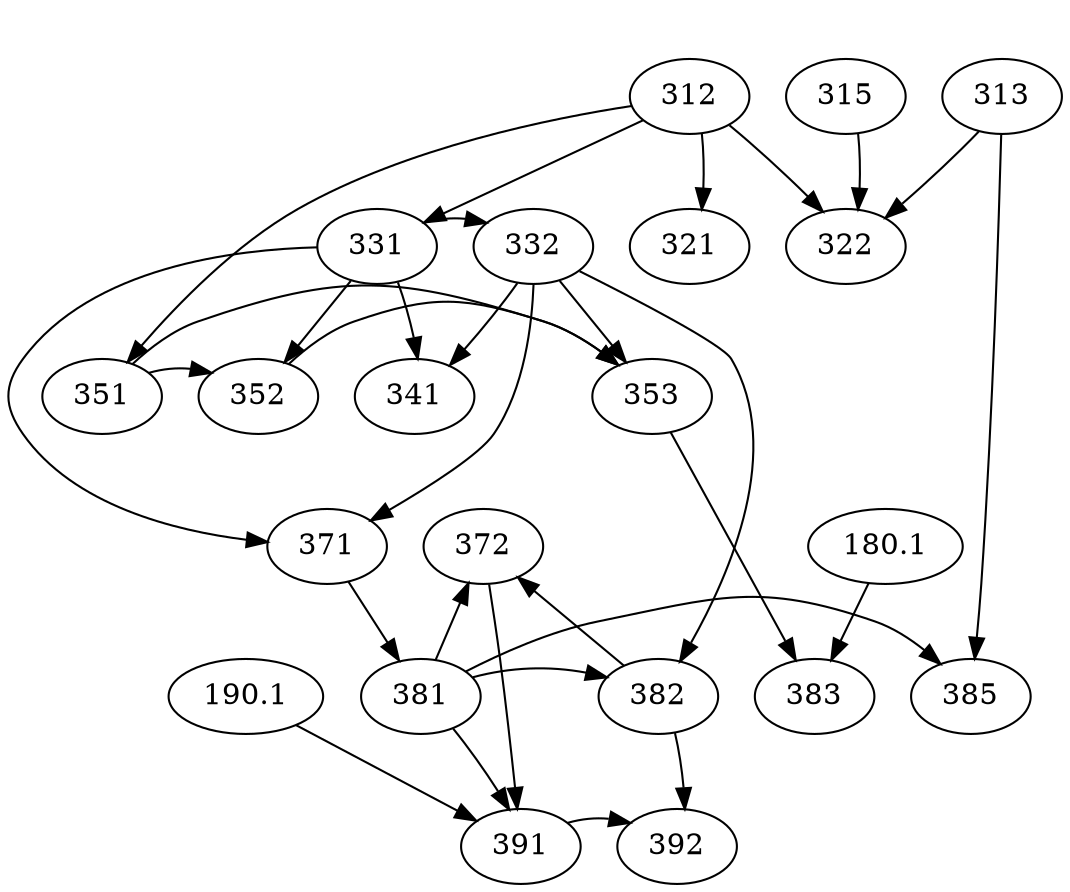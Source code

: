 digraph G3 {
	{
		rank=same
		312
		313
		315
		312 -> 313 [style=invis]
	}
	{
		rank=same
		321
		322
		321 -> 322 [style=invis]
	}
	{
		rank=same
		331
		332
		331 -> 332 [style=invis]
	}
	{
		rank=same
		341
	}
	{
		rank=same
		351
		352
		353
		351 -> 352 [style=invis]
	}
	{
		rank=same
		371
		372
		371 -> 372 [style=invis]
	}
	{
		rank=same
		381
		382
		383
		385
		381 -> 382 [style=invis]
		383 -> 385 [style=invis]
	}
	{
		rank=same
		391
		392
		391 -> 392 [style=invis]
	}
	312 -> 321 [style=invis]
	312 -> 322 [style=invis]
	313 -> 321 [style=invis]
	313 -> 322 [style=invis]
	315 -> 321 [style=invis]
	315 -> 322 [style=invis]
	331 -> 341 [style=invis]
	332 -> 341 [style=invis]
	351 -> 371 [style=invis]
	351 -> 372 [style=invis]
	352 -> 371 [style=invis]
	352 -> 372 [style=invis]
	353 -> 371 [style=invis]
	353 -> 372 [style=invis]
	381 -> 391 [style=invis]
	381 -> 392 [style=invis]
	382 -> 391 [style=invis]
	382 -> 392 [style=invis]
	383 -> 391 [style=invis]
	383 -> 392 [style=invis]
	385 -> 391 [style=invis]
	385 -> 392 [style=invis]
	312 -> 321
	312 -> 322
	313 -> 322
	315 -> 322
	312 -> 331
	331 -> 332
	331 -> 341
	332 -> 341
	312 -> 351
	351 -> 352
	331 -> 352
	351 -> 353
	352 -> 353
	332 -> 353
	331 -> 371
	332 -> 371
	381 -> 372
	382 -> 372
	371 -> 381
	332 -> 382
	381 -> 382
	353 -> 383
	180.1 -> 383
	313 -> 385
	381 -> 385
	381 -> 391
	372 -> 391
	190.1 -> 391
	382 -> 392
	391 -> 392
}
